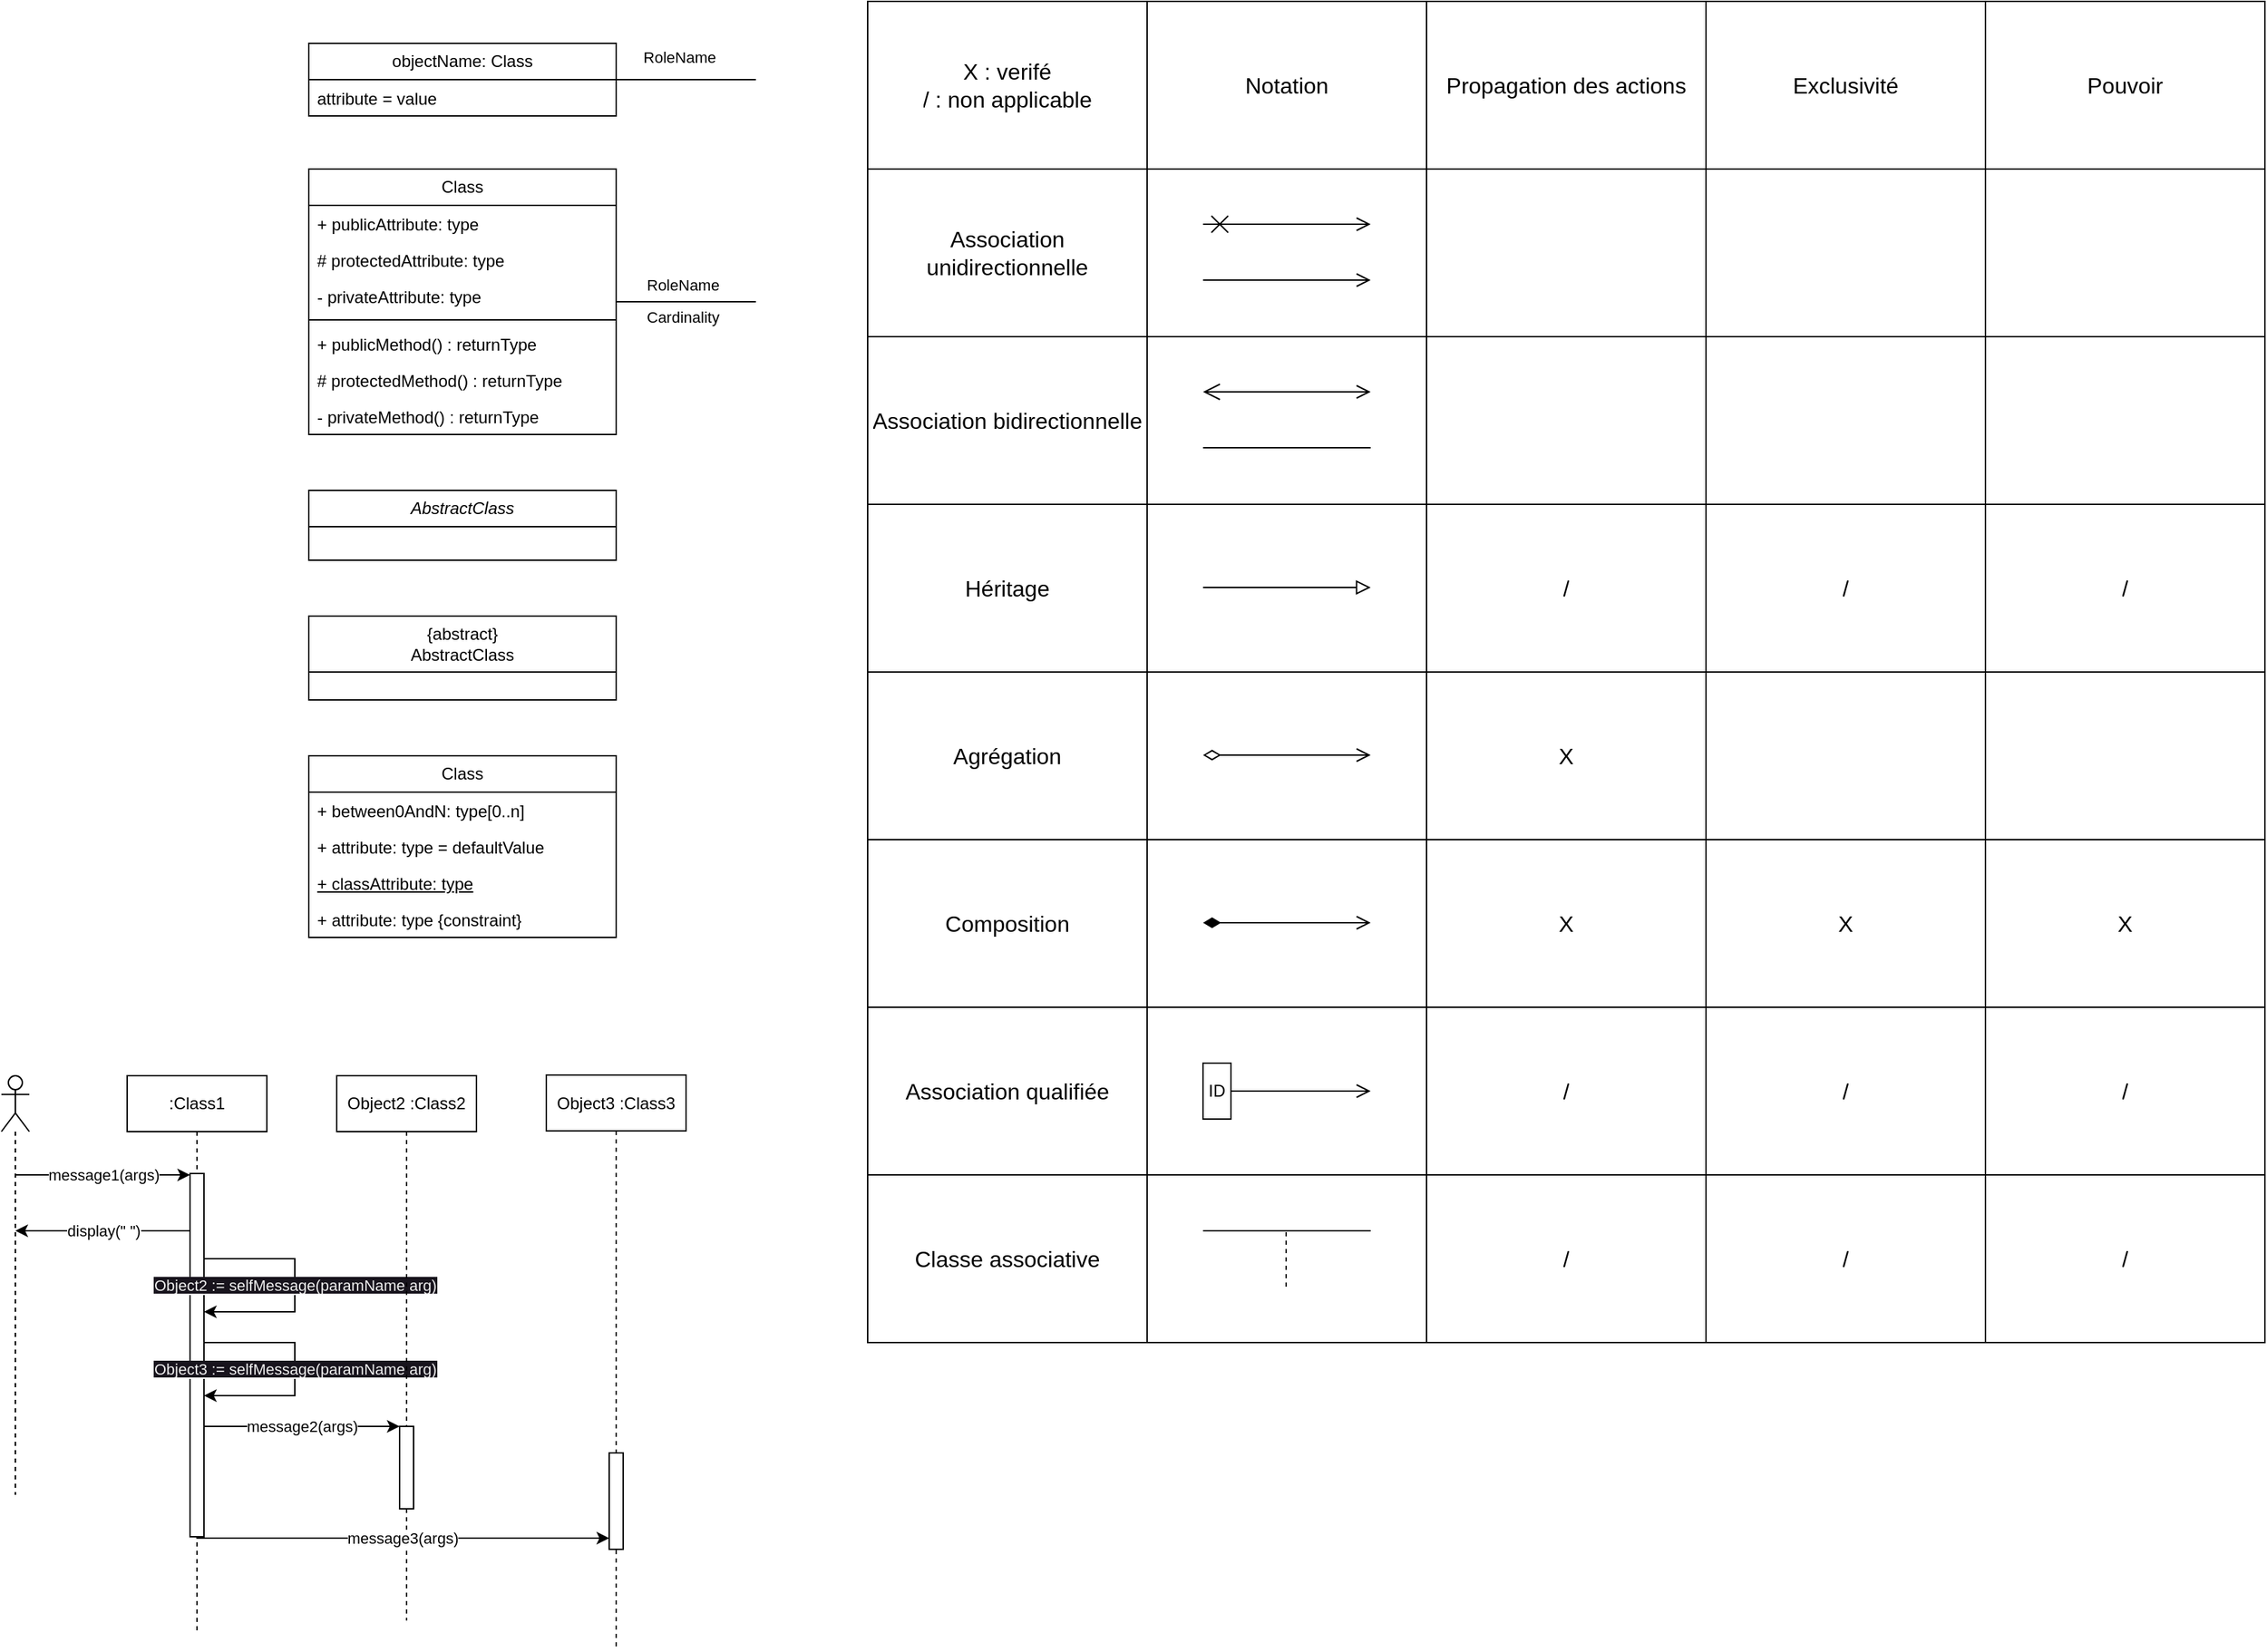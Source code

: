 <mxfile version="24.1.0" type="device">
  <diagram name="Page-1" id="8lOHCOlmDrYfSUapc80z">
    <mxGraphModel dx="1510" dy="400" grid="1" gridSize="10" guides="1" tooltips="1" connect="1" arrows="1" fold="1" page="1" pageScale="1" pageWidth="827" pageHeight="1169" background="none" math="0" shadow="0">
      <root>
        <mxCell id="0" />
        <mxCell id="1" parent="0" />
        <mxCell id="hsy_TQfEbhTopYD5MIXe-1" value="" style="shape=table;startSize=0;container=1;collapsible=0;childLayout=tableLayout;fontSize=16;swimlaneLine=1;fillColor=none;" parent="1" vertex="1">
          <mxGeometry x="480" y="400" width="1000" height="960" as="geometry" />
        </mxCell>
        <mxCell id="g7xZ_arEuvt7kssgpfFj-70" style="shape=tableRow;horizontal=0;startSize=0;swimlaneHead=0;swimlaneBody=0;strokeColor=inherit;top=0;left=0;bottom=0;right=0;collapsible=0;dropTarget=0;fillColor=none;points=[[0,0.5],[1,0.5]];portConstraint=eastwest;fontSize=16;" parent="hsy_TQfEbhTopYD5MIXe-1" vertex="1">
          <mxGeometry width="1000" height="120" as="geometry" />
        </mxCell>
        <mxCell id="g7xZ_arEuvt7kssgpfFj-71" value="X : verifé&lt;div&gt;/ : non applicable&lt;/div&gt;" style="shape=partialRectangle;html=1;whiteSpace=wrap;connectable=0;strokeColor=inherit;overflow=hidden;fillColor=none;top=0;left=0;bottom=0;right=0;pointerEvents=1;fontSize=16;container=1;" parent="g7xZ_arEuvt7kssgpfFj-70" vertex="1">
          <mxGeometry width="200" height="120" as="geometry">
            <mxRectangle width="200" height="120" as="alternateBounds" />
          </mxGeometry>
        </mxCell>
        <mxCell id="g7xZ_arEuvt7kssgpfFj-72" value="Notation" style="shape=partialRectangle;html=1;whiteSpace=wrap;connectable=0;strokeColor=inherit;overflow=hidden;fillColor=none;top=0;left=0;bottom=0;right=0;pointerEvents=1;fontSize=16;container=1;" parent="g7xZ_arEuvt7kssgpfFj-70" vertex="1">
          <mxGeometry x="200" width="200" height="120" as="geometry">
            <mxRectangle width="200" height="120" as="alternateBounds" />
          </mxGeometry>
        </mxCell>
        <mxCell id="g7xZ_arEuvt7kssgpfFj-73" value="Propagation des actions" style="shape=partialRectangle;html=1;whiteSpace=wrap;connectable=0;strokeColor=inherit;overflow=hidden;fillColor=none;top=0;left=0;bottom=0;right=0;pointerEvents=1;fontSize=16;container=1;" parent="g7xZ_arEuvt7kssgpfFj-70" vertex="1">
          <mxGeometry x="400" width="200" height="120" as="geometry">
            <mxRectangle width="200" height="120" as="alternateBounds" />
          </mxGeometry>
        </mxCell>
        <mxCell id="g7xZ_arEuvt7kssgpfFj-74" value="Exclusivité" style="shape=partialRectangle;html=1;whiteSpace=wrap;connectable=0;strokeColor=inherit;overflow=hidden;fillColor=none;top=0;left=0;bottom=0;right=0;pointerEvents=1;fontSize=16;container=1;" parent="g7xZ_arEuvt7kssgpfFj-70" vertex="1">
          <mxGeometry x="600" width="200" height="120" as="geometry">
            <mxRectangle width="200" height="120" as="alternateBounds" />
          </mxGeometry>
        </mxCell>
        <mxCell id="g7xZ_arEuvt7kssgpfFj-75" value="Pouvoir" style="shape=partialRectangle;html=1;whiteSpace=wrap;connectable=0;strokeColor=inherit;overflow=hidden;fillColor=none;top=0;left=0;bottom=0;right=0;pointerEvents=1;fontSize=16;container=1;" parent="g7xZ_arEuvt7kssgpfFj-70" vertex="1">
          <mxGeometry x="800" width="200" height="120" as="geometry">
            <mxRectangle width="200" height="120" as="alternateBounds" />
          </mxGeometry>
        </mxCell>
        <mxCell id="hsy_TQfEbhTopYD5MIXe-2" value="" style="shape=tableRow;horizontal=0;startSize=0;swimlaneHead=0;swimlaneBody=0;strokeColor=inherit;top=0;left=0;bottom=0;right=0;collapsible=0;dropTarget=0;fillColor=none;points=[[0,0.5],[1,0.5]];portConstraint=eastwest;fontSize=16;" parent="hsy_TQfEbhTopYD5MIXe-1" vertex="1">
          <mxGeometry y="120" width="1000" height="120" as="geometry" />
        </mxCell>
        <mxCell id="hsy_TQfEbhTopYD5MIXe-3" value="Association unidirectionnelle" style="shape=partialRectangle;html=1;whiteSpace=wrap;connectable=0;strokeColor=inherit;overflow=hidden;fillColor=none;top=0;left=0;bottom=0;right=0;pointerEvents=1;fontSize=16;container=1;" parent="hsy_TQfEbhTopYD5MIXe-2" vertex="1">
          <mxGeometry width="200" height="120" as="geometry">
            <mxRectangle width="200" height="120" as="alternateBounds" />
          </mxGeometry>
        </mxCell>
        <mxCell id="hsy_TQfEbhTopYD5MIXe-4" value="" style="shape=partialRectangle;html=1;whiteSpace=wrap;connectable=0;strokeColor=inherit;overflow=hidden;fillColor=none;top=0;left=0;bottom=0;right=0;pointerEvents=1;fontSize=16;container=1;" parent="hsy_TQfEbhTopYD5MIXe-2" vertex="1">
          <mxGeometry x="200" width="200" height="120" as="geometry">
            <mxRectangle width="200" height="120" as="alternateBounds" />
          </mxGeometry>
        </mxCell>
        <mxCell id="hsy_TQfEbhTopYD5MIXe-15" value="" style="endArrow=open;startArrow=cross;endFill=0;startFill=0;endSize=8;startSize=10;html=1;rounded=0;" parent="hsy_TQfEbhTopYD5MIXe-4" edge="1">
          <mxGeometry width="160" relative="1" as="geometry">
            <mxPoint x="40" y="39.5" as="sourcePoint" />
            <mxPoint x="160" y="39.5" as="targetPoint" />
          </mxGeometry>
        </mxCell>
        <mxCell id="hsy_TQfEbhTopYD5MIXe-16" value="" style="endArrow=open;startArrow=none;endFill=0;startFill=0;endSize=8;startSize=10;html=1;rounded=0;" parent="hsy_TQfEbhTopYD5MIXe-4" edge="1">
          <mxGeometry width="160" relative="1" as="geometry">
            <mxPoint x="40" y="79.5" as="sourcePoint" />
            <mxPoint x="160" y="79.5" as="targetPoint" />
          </mxGeometry>
        </mxCell>
        <mxCell id="g7xZ_arEuvt7kssgpfFj-52" value="" style="shape=partialRectangle;html=1;whiteSpace=wrap;connectable=0;strokeColor=inherit;overflow=hidden;fillColor=none;top=0;left=0;bottom=0;right=0;pointerEvents=1;fontSize=16;container=1;" parent="hsy_TQfEbhTopYD5MIXe-2" vertex="1">
          <mxGeometry x="400" width="200" height="120" as="geometry">
            <mxRectangle width="200" height="120" as="alternateBounds" />
          </mxGeometry>
        </mxCell>
        <mxCell id="g7xZ_arEuvt7kssgpfFj-45" value="" style="shape=partialRectangle;html=1;whiteSpace=wrap;connectable=0;strokeColor=inherit;overflow=hidden;fillColor=none;top=0;left=0;bottom=0;right=0;pointerEvents=1;fontSize=16;container=1;" parent="hsy_TQfEbhTopYD5MIXe-2" vertex="1">
          <mxGeometry x="600" width="200" height="120" as="geometry">
            <mxRectangle width="200" height="120" as="alternateBounds" />
          </mxGeometry>
        </mxCell>
        <mxCell id="g7xZ_arEuvt7kssgpfFj-76" style="shape=partialRectangle;html=1;whiteSpace=wrap;connectable=0;strokeColor=inherit;overflow=hidden;fillColor=none;top=0;left=0;bottom=0;right=0;pointerEvents=1;fontSize=16;container=1;" parent="hsy_TQfEbhTopYD5MIXe-2" vertex="1">
          <mxGeometry x="800" width="200" height="120" as="geometry">
            <mxRectangle width="200" height="120" as="alternateBounds" />
          </mxGeometry>
        </mxCell>
        <mxCell id="hsy_TQfEbhTopYD5MIXe-6" value="" style="shape=tableRow;horizontal=0;startSize=0;swimlaneHead=0;swimlaneBody=0;strokeColor=inherit;top=0;left=0;bottom=0;right=0;collapsible=0;dropTarget=0;fillColor=none;points=[[0,0.5],[1,0.5]];portConstraint=eastwest;fontSize=16;" parent="hsy_TQfEbhTopYD5MIXe-1" vertex="1">
          <mxGeometry y="240" width="1000" height="120" as="geometry" />
        </mxCell>
        <mxCell id="hsy_TQfEbhTopYD5MIXe-7" value="Association bidirectionnelle" style="shape=partialRectangle;html=1;whiteSpace=wrap;connectable=0;strokeColor=inherit;overflow=hidden;fillColor=none;top=0;left=0;bottom=0;right=0;pointerEvents=1;fontSize=16;container=1;" parent="hsy_TQfEbhTopYD5MIXe-6" vertex="1">
          <mxGeometry width="200" height="120" as="geometry">
            <mxRectangle width="200" height="120" as="alternateBounds" />
          </mxGeometry>
        </mxCell>
        <mxCell id="hsy_TQfEbhTopYD5MIXe-8" value="" style="shape=partialRectangle;html=1;whiteSpace=wrap;connectable=0;strokeColor=inherit;overflow=hidden;fillColor=none;top=0;left=0;bottom=0;right=0;pointerEvents=1;fontSize=16;container=1;" parent="hsy_TQfEbhTopYD5MIXe-6" vertex="1">
          <mxGeometry x="200" width="200" height="120" as="geometry">
            <mxRectangle width="200" height="120" as="alternateBounds" />
          </mxGeometry>
        </mxCell>
        <mxCell id="hsy_TQfEbhTopYD5MIXe-17" value="" style="endArrow=open;startArrow=open;endFill=0;startFill=0;endSize=8;startSize=10;html=1;rounded=0;" parent="hsy_TQfEbhTopYD5MIXe-8" edge="1">
          <mxGeometry width="160" relative="1" as="geometry">
            <mxPoint x="40" y="39.5" as="sourcePoint" />
            <mxPoint x="160" y="39.5" as="targetPoint" />
          </mxGeometry>
        </mxCell>
        <mxCell id="hsy_TQfEbhTopYD5MIXe-18" value="" style="endArrow=none;startArrow=none;endFill=0;startFill=0;endSize=8;startSize=10;html=1;rounded=0;" parent="hsy_TQfEbhTopYD5MIXe-8" edge="1">
          <mxGeometry width="160" relative="1" as="geometry">
            <mxPoint x="40" y="79.5" as="sourcePoint" />
            <mxPoint x="160" y="79.5" as="targetPoint" />
          </mxGeometry>
        </mxCell>
        <mxCell id="g7xZ_arEuvt7kssgpfFj-53" value="" style="shape=partialRectangle;html=1;whiteSpace=wrap;connectable=0;strokeColor=inherit;overflow=hidden;fillColor=none;top=0;left=0;bottom=0;right=0;pointerEvents=1;fontSize=16;container=1;" parent="hsy_TQfEbhTopYD5MIXe-6" vertex="1">
          <mxGeometry x="400" width="200" height="120" as="geometry">
            <mxRectangle width="200" height="120" as="alternateBounds" />
          </mxGeometry>
        </mxCell>
        <mxCell id="g7xZ_arEuvt7kssgpfFj-46" value="" style="shape=partialRectangle;html=1;whiteSpace=wrap;connectable=0;strokeColor=inherit;overflow=hidden;fillColor=none;top=0;left=0;bottom=0;right=0;pointerEvents=1;fontSize=16;container=1;" parent="hsy_TQfEbhTopYD5MIXe-6" vertex="1">
          <mxGeometry x="600" width="200" height="120" as="geometry">
            <mxRectangle width="200" height="120" as="alternateBounds" />
          </mxGeometry>
        </mxCell>
        <mxCell id="g7xZ_arEuvt7kssgpfFj-77" style="shape=partialRectangle;html=1;whiteSpace=wrap;connectable=0;strokeColor=inherit;overflow=hidden;fillColor=none;top=0;left=0;bottom=0;right=0;pointerEvents=1;fontSize=16;container=1;" parent="hsy_TQfEbhTopYD5MIXe-6" vertex="1">
          <mxGeometry x="800" width="200" height="120" as="geometry">
            <mxRectangle width="200" height="120" as="alternateBounds" />
          </mxGeometry>
        </mxCell>
        <mxCell id="g7xZ_arEuvt7kssgpfFj-1" style="shape=tableRow;horizontal=0;startSize=0;swimlaneHead=0;swimlaneBody=0;strokeColor=inherit;top=0;left=0;bottom=0;right=0;collapsible=0;dropTarget=0;fillColor=none;points=[[0,0.5],[1,0.5]];portConstraint=eastwest;fontSize=16;" parent="hsy_TQfEbhTopYD5MIXe-1" vertex="1">
          <mxGeometry y="360" width="1000" height="120" as="geometry" />
        </mxCell>
        <mxCell id="g7xZ_arEuvt7kssgpfFj-2" value="Héritage" style="shape=partialRectangle;html=1;whiteSpace=wrap;connectable=0;strokeColor=inherit;overflow=hidden;fillColor=none;top=0;left=0;bottom=0;right=0;pointerEvents=1;fontSize=16;container=1;" parent="g7xZ_arEuvt7kssgpfFj-1" vertex="1">
          <mxGeometry width="200" height="120" as="geometry">
            <mxRectangle width="200" height="120" as="alternateBounds" />
          </mxGeometry>
        </mxCell>
        <mxCell id="g7xZ_arEuvt7kssgpfFj-3" style="shape=partialRectangle;html=1;whiteSpace=wrap;connectable=0;strokeColor=inherit;overflow=hidden;fillColor=none;top=0;left=0;bottom=0;right=0;pointerEvents=1;fontSize=16;container=1;" parent="g7xZ_arEuvt7kssgpfFj-1" vertex="1">
          <mxGeometry x="200" width="200" height="120" as="geometry">
            <mxRectangle width="200" height="120" as="alternateBounds" />
          </mxGeometry>
        </mxCell>
        <mxCell id="g7xZ_arEuvt7kssgpfFj-4" value="" style="endArrow=block;startArrow=none;endFill=0;startFill=0;endSize=8;startSize=10;html=1;rounded=0;" parent="g7xZ_arEuvt7kssgpfFj-3" edge="1">
          <mxGeometry width="160" relative="1" as="geometry">
            <mxPoint x="40" y="59.5" as="sourcePoint" />
            <mxPoint x="160" y="59.5" as="targetPoint" />
          </mxGeometry>
        </mxCell>
        <mxCell id="g7xZ_arEuvt7kssgpfFj-54" value="/" style="shape=partialRectangle;html=1;whiteSpace=wrap;connectable=0;strokeColor=inherit;overflow=hidden;fillColor=none;top=0;left=0;bottom=0;right=0;pointerEvents=1;fontSize=16;container=1;" parent="g7xZ_arEuvt7kssgpfFj-1" vertex="1">
          <mxGeometry x="400" width="200" height="120" as="geometry">
            <mxRectangle width="200" height="120" as="alternateBounds" />
          </mxGeometry>
        </mxCell>
        <mxCell id="g7xZ_arEuvt7kssgpfFj-47" value="/" style="shape=partialRectangle;html=1;whiteSpace=wrap;connectable=0;strokeColor=inherit;overflow=hidden;fillColor=none;top=0;left=0;bottom=0;right=0;pointerEvents=1;fontSize=16;container=1;" parent="g7xZ_arEuvt7kssgpfFj-1" vertex="1">
          <mxGeometry x="600" width="200" height="120" as="geometry">
            <mxRectangle width="200" height="120" as="alternateBounds" />
          </mxGeometry>
        </mxCell>
        <mxCell id="g7xZ_arEuvt7kssgpfFj-78" value="/" style="shape=partialRectangle;html=1;whiteSpace=wrap;connectable=0;strokeColor=inherit;overflow=hidden;fillColor=none;top=0;left=0;bottom=0;right=0;pointerEvents=1;fontSize=16;container=1;" parent="g7xZ_arEuvt7kssgpfFj-1" vertex="1">
          <mxGeometry x="800" width="200" height="120" as="geometry">
            <mxRectangle width="200" height="120" as="alternateBounds" />
          </mxGeometry>
        </mxCell>
        <mxCell id="g7xZ_arEuvt7kssgpfFj-33" style="shape=tableRow;horizontal=0;startSize=0;swimlaneHead=0;swimlaneBody=0;strokeColor=inherit;top=0;left=0;bottom=0;right=0;collapsible=0;dropTarget=0;fillColor=none;points=[[0,0.5],[1,0.5]];portConstraint=eastwest;fontSize=16;" parent="hsy_TQfEbhTopYD5MIXe-1" vertex="1">
          <mxGeometry y="480" width="1000" height="120" as="geometry" />
        </mxCell>
        <mxCell id="g7xZ_arEuvt7kssgpfFj-34" value="Agrégation" style="shape=partialRectangle;html=1;whiteSpace=wrap;connectable=0;strokeColor=inherit;overflow=hidden;fillColor=none;top=0;left=0;bottom=0;right=0;pointerEvents=1;fontSize=16;container=1;" parent="g7xZ_arEuvt7kssgpfFj-33" vertex="1">
          <mxGeometry width="200" height="120" as="geometry">
            <mxRectangle width="200" height="120" as="alternateBounds" />
          </mxGeometry>
        </mxCell>
        <mxCell id="g7xZ_arEuvt7kssgpfFj-35" style="shape=partialRectangle;html=1;whiteSpace=wrap;connectable=0;strokeColor=inherit;overflow=hidden;fillColor=none;top=0;left=0;bottom=0;right=0;pointerEvents=1;fontSize=16;container=1;" parent="g7xZ_arEuvt7kssgpfFj-33" vertex="1">
          <mxGeometry x="200" width="200" height="120" as="geometry">
            <mxRectangle width="200" height="120" as="alternateBounds" />
          </mxGeometry>
        </mxCell>
        <mxCell id="g7xZ_arEuvt7kssgpfFj-41" value="" style="endArrow=open;startArrow=diamondThin;endFill=0;startFill=0;endSize=8;startSize=10;html=1;rounded=0;" parent="g7xZ_arEuvt7kssgpfFj-35" edge="1">
          <mxGeometry width="160" relative="1" as="geometry">
            <mxPoint x="40" y="59.5" as="sourcePoint" />
            <mxPoint x="160" y="59.5" as="targetPoint" />
          </mxGeometry>
        </mxCell>
        <mxCell id="g7xZ_arEuvt7kssgpfFj-55" value="X" style="shape=partialRectangle;html=1;whiteSpace=wrap;connectable=0;strokeColor=inherit;overflow=hidden;fillColor=none;top=0;left=0;bottom=0;right=0;pointerEvents=1;fontSize=16;container=1;" parent="g7xZ_arEuvt7kssgpfFj-33" vertex="1">
          <mxGeometry x="400" width="200" height="120" as="geometry">
            <mxRectangle width="200" height="120" as="alternateBounds" />
          </mxGeometry>
        </mxCell>
        <mxCell id="g7xZ_arEuvt7kssgpfFj-48" value="" style="shape=partialRectangle;html=1;whiteSpace=wrap;connectable=0;strokeColor=inherit;overflow=hidden;fillColor=none;top=0;left=0;bottom=0;right=0;pointerEvents=1;fontSize=16;container=1;" parent="g7xZ_arEuvt7kssgpfFj-33" vertex="1">
          <mxGeometry x="600" width="200" height="120" as="geometry">
            <mxRectangle width="200" height="120" as="alternateBounds" />
          </mxGeometry>
        </mxCell>
        <mxCell id="g7xZ_arEuvt7kssgpfFj-79" style="shape=partialRectangle;html=1;whiteSpace=wrap;connectable=0;strokeColor=inherit;overflow=hidden;fillColor=none;top=0;left=0;bottom=0;right=0;pointerEvents=1;fontSize=16;container=1;" parent="g7xZ_arEuvt7kssgpfFj-33" vertex="1">
          <mxGeometry x="800" width="200" height="120" as="geometry">
            <mxRectangle width="200" height="120" as="alternateBounds" />
          </mxGeometry>
        </mxCell>
        <mxCell id="g7xZ_arEuvt7kssgpfFj-18" style="shape=tableRow;horizontal=0;startSize=0;swimlaneHead=0;swimlaneBody=0;strokeColor=inherit;top=0;left=0;bottom=0;right=0;collapsible=0;dropTarget=0;fillColor=none;points=[[0,0.5],[1,0.5]];portConstraint=eastwest;fontSize=16;" parent="hsy_TQfEbhTopYD5MIXe-1" vertex="1">
          <mxGeometry y="600" width="1000" height="120" as="geometry" />
        </mxCell>
        <mxCell id="g7xZ_arEuvt7kssgpfFj-19" value="Composition" style="shape=partialRectangle;html=1;whiteSpace=wrap;connectable=0;strokeColor=inherit;overflow=hidden;fillColor=none;top=0;left=0;bottom=0;right=0;pointerEvents=1;fontSize=16;container=1;" parent="g7xZ_arEuvt7kssgpfFj-18" vertex="1">
          <mxGeometry width="200" height="120" as="geometry">
            <mxRectangle width="200" height="120" as="alternateBounds" />
          </mxGeometry>
        </mxCell>
        <mxCell id="g7xZ_arEuvt7kssgpfFj-20" style="shape=partialRectangle;html=1;whiteSpace=wrap;connectable=0;strokeColor=inherit;overflow=hidden;fillColor=none;top=0;left=0;bottom=0;right=0;pointerEvents=1;fontSize=16;container=1;" parent="g7xZ_arEuvt7kssgpfFj-18" vertex="1">
          <mxGeometry x="200" width="200" height="120" as="geometry">
            <mxRectangle width="200" height="120" as="alternateBounds" />
          </mxGeometry>
        </mxCell>
        <mxCell id="g7xZ_arEuvt7kssgpfFj-21" value="" style="endArrow=open;startArrow=diamondThin;endFill=0;startFill=1;endSize=8;startSize=10;html=1;rounded=0;" parent="g7xZ_arEuvt7kssgpfFj-20" edge="1">
          <mxGeometry width="160" relative="1" as="geometry">
            <mxPoint x="40" y="59.5" as="sourcePoint" />
            <mxPoint x="160" y="59.5" as="targetPoint" />
          </mxGeometry>
        </mxCell>
        <mxCell id="g7xZ_arEuvt7kssgpfFj-56" value="X" style="shape=partialRectangle;html=1;whiteSpace=wrap;connectable=0;strokeColor=inherit;overflow=hidden;fillColor=none;top=0;left=0;bottom=0;right=0;pointerEvents=1;fontSize=16;container=1;" parent="g7xZ_arEuvt7kssgpfFj-18" vertex="1">
          <mxGeometry x="400" width="200" height="120" as="geometry">
            <mxRectangle width="200" height="120" as="alternateBounds" />
          </mxGeometry>
        </mxCell>
        <mxCell id="g7xZ_arEuvt7kssgpfFj-49" value="X" style="shape=partialRectangle;html=1;whiteSpace=wrap;connectable=0;strokeColor=inherit;overflow=hidden;fillColor=none;top=0;left=0;bottom=0;right=0;pointerEvents=1;fontSize=16;container=1;" parent="g7xZ_arEuvt7kssgpfFj-18" vertex="1">
          <mxGeometry x="600" width="200" height="120" as="geometry">
            <mxRectangle width="200" height="120" as="alternateBounds" />
          </mxGeometry>
        </mxCell>
        <mxCell id="g7xZ_arEuvt7kssgpfFj-80" value="X" style="shape=partialRectangle;html=1;whiteSpace=wrap;connectable=0;strokeColor=inherit;overflow=hidden;fillColor=none;top=0;left=0;bottom=0;right=0;pointerEvents=1;fontSize=16;container=1;" parent="g7xZ_arEuvt7kssgpfFj-18" vertex="1">
          <mxGeometry x="800" width="200" height="120" as="geometry">
            <mxRectangle width="200" height="120" as="alternateBounds" />
          </mxGeometry>
        </mxCell>
        <mxCell id="1vd5_LuL-nNO_F7_YDlB-3" style="shape=tableRow;horizontal=0;startSize=0;swimlaneHead=0;swimlaneBody=0;strokeColor=inherit;top=0;left=0;bottom=0;right=0;collapsible=0;dropTarget=0;fillColor=none;points=[[0,0.5],[1,0.5]];portConstraint=eastwest;fontSize=16;" parent="hsy_TQfEbhTopYD5MIXe-1" vertex="1">
          <mxGeometry y="720" width="1000" height="120" as="geometry" />
        </mxCell>
        <mxCell id="1vd5_LuL-nNO_F7_YDlB-4" value="Association qualifiée" style="shape=partialRectangle;html=1;whiteSpace=wrap;connectable=0;strokeColor=inherit;overflow=hidden;fillColor=none;top=0;left=0;bottom=0;right=0;pointerEvents=1;fontSize=16;container=1;" parent="1vd5_LuL-nNO_F7_YDlB-3" vertex="1">
          <mxGeometry width="200" height="120" as="geometry">
            <mxRectangle width="200" height="120" as="alternateBounds" />
          </mxGeometry>
        </mxCell>
        <mxCell id="1vd5_LuL-nNO_F7_YDlB-5" style="shape=partialRectangle;html=1;whiteSpace=wrap;connectable=0;strokeColor=inherit;overflow=hidden;fillColor=none;top=0;left=0;bottom=0;right=0;pointerEvents=1;fontSize=16;container=1;" parent="1vd5_LuL-nNO_F7_YDlB-3" vertex="1">
          <mxGeometry x="200" width="200" height="120" as="geometry">
            <mxRectangle width="200" height="120" as="alternateBounds" />
          </mxGeometry>
        </mxCell>
        <mxCell id="1vd5_LuL-nNO_F7_YDlB-10" value="ID" style="rounded=0;whiteSpace=wrap;html=1;fillColor=none;" parent="1vd5_LuL-nNO_F7_YDlB-5" vertex="1">
          <mxGeometry x="40" y="40" width="20" height="40" as="geometry" />
        </mxCell>
        <mxCell id="1vd5_LuL-nNO_F7_YDlB-9" value="" style="endArrow=open;startArrow=none;endFill=0;startFill=0;endSize=8;startSize=10;html=1;rounded=0;exitX=1;exitY=0.5;exitDx=0;exitDy=0;" parent="1vd5_LuL-nNO_F7_YDlB-5" source="1vd5_LuL-nNO_F7_YDlB-10" edge="1">
          <mxGeometry width="160" relative="1" as="geometry">
            <mxPoint x="70" y="70" as="sourcePoint" />
            <mxPoint x="160" y="60" as="targetPoint" />
          </mxGeometry>
        </mxCell>
        <mxCell id="1vd5_LuL-nNO_F7_YDlB-6" value="/" style="shape=partialRectangle;html=1;whiteSpace=wrap;connectable=0;strokeColor=inherit;overflow=hidden;fillColor=none;top=0;left=0;bottom=0;right=0;pointerEvents=1;fontSize=16;container=1;" parent="1vd5_LuL-nNO_F7_YDlB-3" vertex="1">
          <mxGeometry x="400" width="200" height="120" as="geometry">
            <mxRectangle width="200" height="120" as="alternateBounds" />
          </mxGeometry>
        </mxCell>
        <mxCell id="1vd5_LuL-nNO_F7_YDlB-7" value="/" style="shape=partialRectangle;html=1;whiteSpace=wrap;connectable=0;strokeColor=inherit;overflow=hidden;fillColor=none;top=0;left=0;bottom=0;right=0;pointerEvents=1;fontSize=16;container=1;" parent="1vd5_LuL-nNO_F7_YDlB-3" vertex="1">
          <mxGeometry x="600" width="200" height="120" as="geometry">
            <mxRectangle width="200" height="120" as="alternateBounds" />
          </mxGeometry>
        </mxCell>
        <mxCell id="1vd5_LuL-nNO_F7_YDlB-8" value="/" style="shape=partialRectangle;html=1;whiteSpace=wrap;connectable=0;strokeColor=inherit;overflow=hidden;fillColor=none;top=0;left=0;bottom=0;right=0;pointerEvents=1;fontSize=16;container=1;" parent="1vd5_LuL-nNO_F7_YDlB-3" vertex="1">
          <mxGeometry x="800" width="200" height="120" as="geometry">
            <mxRectangle width="200" height="120" as="alternateBounds" />
          </mxGeometry>
        </mxCell>
        <mxCell id="1vd5_LuL-nNO_F7_YDlB-11" style="shape=tableRow;horizontal=0;startSize=0;swimlaneHead=0;swimlaneBody=0;strokeColor=inherit;top=0;left=0;bottom=0;right=0;collapsible=0;dropTarget=0;fillColor=none;points=[[0,0.5],[1,0.5]];portConstraint=eastwest;fontSize=16;" parent="hsy_TQfEbhTopYD5MIXe-1" vertex="1">
          <mxGeometry y="840" width="1000" height="120" as="geometry" />
        </mxCell>
        <mxCell id="1vd5_LuL-nNO_F7_YDlB-12" value="Classe associative" style="shape=partialRectangle;html=1;whiteSpace=wrap;connectable=0;strokeColor=inherit;overflow=hidden;fillColor=none;top=0;left=0;bottom=0;right=0;pointerEvents=1;fontSize=16;container=1;" parent="1vd5_LuL-nNO_F7_YDlB-11" vertex="1">
          <mxGeometry width="200" height="120" as="geometry">
            <mxRectangle width="200" height="120" as="alternateBounds" />
          </mxGeometry>
        </mxCell>
        <mxCell id="1vd5_LuL-nNO_F7_YDlB-13" style="shape=partialRectangle;html=1;whiteSpace=wrap;connectable=0;strokeColor=inherit;overflow=hidden;fillColor=none;top=0;left=0;bottom=0;right=0;pointerEvents=1;fontSize=16;container=1;" parent="1vd5_LuL-nNO_F7_YDlB-11" vertex="1">
          <mxGeometry x="200" width="200" height="120" as="geometry">
            <mxRectangle width="200" height="120" as="alternateBounds" />
          </mxGeometry>
        </mxCell>
        <mxCell id="1vd5_LuL-nNO_F7_YDlB-18" value="" style="endArrow=none;startArrow=none;endFill=0;startFill=0;endSize=8;startSize=10;html=1;rounded=0;" parent="1vd5_LuL-nNO_F7_YDlB-13" edge="1">
          <mxGeometry width="160" relative="1" as="geometry">
            <mxPoint x="40" y="40" as="sourcePoint" />
            <mxPoint x="160" y="40" as="targetPoint" />
          </mxGeometry>
        </mxCell>
        <mxCell id="1vd5_LuL-nNO_F7_YDlB-19" value="" style="endArrow=none;startArrow=none;endFill=0;startFill=0;endSize=8;startSize=10;html=1;rounded=0;dashed=1;" parent="1vd5_LuL-nNO_F7_YDlB-13" edge="1">
          <mxGeometry width="160" relative="1" as="geometry">
            <mxPoint x="99.5" y="80" as="sourcePoint" />
            <mxPoint x="99.5" y="40" as="targetPoint" />
          </mxGeometry>
        </mxCell>
        <mxCell id="1vd5_LuL-nNO_F7_YDlB-14" value="/" style="shape=partialRectangle;html=1;whiteSpace=wrap;connectable=0;strokeColor=inherit;overflow=hidden;fillColor=none;top=0;left=0;bottom=0;right=0;pointerEvents=1;fontSize=16;container=1;" parent="1vd5_LuL-nNO_F7_YDlB-11" vertex="1">
          <mxGeometry x="400" width="200" height="120" as="geometry">
            <mxRectangle width="200" height="120" as="alternateBounds" />
          </mxGeometry>
        </mxCell>
        <mxCell id="1vd5_LuL-nNO_F7_YDlB-15" value="/" style="shape=partialRectangle;html=1;whiteSpace=wrap;connectable=0;strokeColor=inherit;overflow=hidden;fillColor=none;top=0;left=0;bottom=0;right=0;pointerEvents=1;fontSize=16;container=1;" parent="1vd5_LuL-nNO_F7_YDlB-11" vertex="1">
          <mxGeometry x="600" width="200" height="120" as="geometry">
            <mxRectangle width="200" height="120" as="alternateBounds" />
          </mxGeometry>
        </mxCell>
        <mxCell id="1vd5_LuL-nNO_F7_YDlB-16" value="/" style="shape=partialRectangle;html=1;whiteSpace=wrap;connectable=0;strokeColor=inherit;overflow=hidden;fillColor=none;top=0;left=0;bottom=0;right=0;pointerEvents=1;fontSize=16;container=1;" parent="1vd5_LuL-nNO_F7_YDlB-11" vertex="1">
          <mxGeometry x="800" width="200" height="120" as="geometry">
            <mxRectangle width="200" height="120" as="alternateBounds" />
          </mxGeometry>
        </mxCell>
        <mxCell id="Pb2arIrTU9XFgY2DHt_e-15" style="rounded=0;orthogonalLoop=1;jettySize=auto;html=1;endArrow=none;endFill=0;" parent="1" source="Pb2arIrTU9XFgY2DHt_e-1" edge="1">
          <mxGeometry relative="1" as="geometry">
            <mxPoint x="400" y="615" as="targetPoint" />
          </mxGeometry>
        </mxCell>
        <mxCell id="Pb2arIrTU9XFgY2DHt_e-16" value="RoleName" style="edgeLabel;html=1;align=left;verticalAlign=middle;resizable=0;points=[];" parent="Pb2arIrTU9XFgY2DHt_e-15" vertex="1" connectable="0">
          <mxGeometry x="-0.71" y="-1" relative="1" as="geometry">
            <mxPoint x="5" y="-13" as="offset" />
          </mxGeometry>
        </mxCell>
        <mxCell id="Pb2arIrTU9XFgY2DHt_e-17" value="Cardinality" style="edgeLabel;html=1;align=left;verticalAlign=middle;resizable=0;points=[];" parent="Pb2arIrTU9XFgY2DHt_e-15" vertex="1" connectable="0">
          <mxGeometry x="-0.465" relative="1" as="geometry">
            <mxPoint x="-7" y="11" as="offset" />
          </mxGeometry>
        </mxCell>
        <mxCell id="Pb2arIrTU9XFgY2DHt_e-1" value="Class" style="swimlane;fontStyle=0;childLayout=stackLayout;horizontal=1;startSize=26;fillColor=none;horizontalStack=0;resizeParent=1;resizeParentMax=0;resizeLast=0;collapsible=1;marginBottom=0;whiteSpace=wrap;html=1;" parent="1" vertex="1">
          <mxGeometry x="80" y="520" width="220" height="190" as="geometry" />
        </mxCell>
        <mxCell id="Pb2arIrTU9XFgY2DHt_e-2" value="+ publicAttribute: type" style="text;strokeColor=none;fillColor=none;align=left;verticalAlign=top;spacingLeft=4;spacingRight=4;overflow=hidden;rotatable=0;points=[[0,0.5],[1,0.5]];portConstraint=eastwest;whiteSpace=wrap;html=1;" parent="Pb2arIrTU9XFgY2DHt_e-1" vertex="1">
          <mxGeometry y="26" width="220" height="26" as="geometry" />
        </mxCell>
        <mxCell id="Pb2arIrTU9XFgY2DHt_e-3" value="# protectedAttribute: type" style="text;strokeColor=none;fillColor=none;align=left;verticalAlign=top;spacingLeft=4;spacingRight=4;overflow=hidden;rotatable=0;points=[[0,0.5],[1,0.5]];portConstraint=eastwest;whiteSpace=wrap;html=1;" parent="Pb2arIrTU9XFgY2DHt_e-1" vertex="1">
          <mxGeometry y="52" width="220" height="26" as="geometry" />
        </mxCell>
        <mxCell id="Pb2arIrTU9XFgY2DHt_e-13" value="- privateAttribute: type" style="text;strokeColor=none;fillColor=none;align=left;verticalAlign=top;spacingLeft=4;spacingRight=4;overflow=hidden;rotatable=0;points=[[0,0.5],[1,0.5]];portConstraint=eastwest;whiteSpace=wrap;html=1;" parent="Pb2arIrTU9XFgY2DHt_e-1" vertex="1">
          <mxGeometry y="78" width="220" height="26" as="geometry" />
        </mxCell>
        <mxCell id="Pb2arIrTU9XFgY2DHt_e-14" value="" style="line;strokeWidth=1;fillColor=none;align=left;verticalAlign=middle;spacingTop=-1;spacingLeft=3;spacingRight=3;rotatable=0;labelPosition=right;points=[];portConstraint=eastwest;strokeColor=inherit;" parent="Pb2arIrTU9XFgY2DHt_e-1" vertex="1">
          <mxGeometry y="104" width="220" height="8" as="geometry" />
        </mxCell>
        <mxCell id="Pb2arIrTU9XFgY2DHt_e-4" value="+ publicMethod() : returnType" style="text;strokeColor=none;fillColor=none;align=left;verticalAlign=top;spacingLeft=4;spacingRight=4;overflow=hidden;rotatable=0;points=[[0,0.5],[1,0.5]];portConstraint=eastwest;whiteSpace=wrap;html=1;" parent="Pb2arIrTU9XFgY2DHt_e-1" vertex="1">
          <mxGeometry y="112" width="220" height="26" as="geometry" />
        </mxCell>
        <mxCell id="Pb2arIrTU9XFgY2DHt_e-19" value="# protectedMethod() : returnType" style="text;strokeColor=none;fillColor=none;align=left;verticalAlign=top;spacingLeft=4;spacingRight=4;overflow=hidden;rotatable=0;points=[[0,0.5],[1,0.5]];portConstraint=eastwest;whiteSpace=wrap;html=1;" parent="Pb2arIrTU9XFgY2DHt_e-1" vertex="1">
          <mxGeometry y="138" width="220" height="26" as="geometry" />
        </mxCell>
        <mxCell id="Pb2arIrTU9XFgY2DHt_e-31" value="- privateMethod() : returnType" style="text;strokeColor=none;fillColor=none;align=left;verticalAlign=top;spacingLeft=4;spacingRight=4;overflow=hidden;rotatable=0;points=[[0,0.5],[1,0.5]];portConstraint=eastwest;whiteSpace=wrap;html=1;" parent="Pb2arIrTU9XFgY2DHt_e-1" vertex="1">
          <mxGeometry y="164" width="220" height="26" as="geometry" />
        </mxCell>
        <mxCell id="Pb2arIrTU9XFgY2DHt_e-35" style="edgeStyle=orthogonalEdgeStyle;rounded=0;orthogonalLoop=1;jettySize=auto;html=1;endArrow=none;endFill=0;" parent="1" source="Pb2arIrTU9XFgY2DHt_e-21" edge="1">
          <mxGeometry relative="1" as="geometry">
            <mxPoint x="400" y="456" as="targetPoint" />
          </mxGeometry>
        </mxCell>
        <mxCell id="Pb2arIrTU9XFgY2DHt_e-37" value="RoleName" style="edgeLabel;html=1;align=center;verticalAlign=middle;resizable=0;points=[];" parent="Pb2arIrTU9XFgY2DHt_e-35" vertex="1" connectable="0">
          <mxGeometry x="-0.244" y="3" relative="1" as="geometry">
            <mxPoint x="7" y="-13" as="offset" />
          </mxGeometry>
        </mxCell>
        <mxCell id="Pb2arIrTU9XFgY2DHt_e-21" value="objectName: Class" style="swimlane;fontStyle=0;childLayout=stackLayout;horizontal=1;startSize=26;fillColor=none;horizontalStack=0;resizeParent=1;resizeParentMax=0;resizeLast=0;collapsible=1;marginBottom=0;whiteSpace=wrap;html=1;" parent="1" vertex="1">
          <mxGeometry x="80" y="430" width="220" height="52" as="geometry" />
        </mxCell>
        <mxCell id="Pb2arIrTU9XFgY2DHt_e-29" value="attribute = value" style="text;strokeColor=none;fillColor=none;align=left;verticalAlign=top;spacingLeft=4;spacingRight=4;overflow=hidden;rotatable=0;points=[[0,0.5],[1,0.5]];portConstraint=eastwest;whiteSpace=wrap;html=1;" parent="Pb2arIrTU9XFgY2DHt_e-21" vertex="1">
          <mxGeometry y="26" width="220" height="26" as="geometry" />
        </mxCell>
        <mxCell id="g7xZ_arEuvt7kssgpfFj-5" value="&lt;i&gt;AbstractClass&lt;/i&gt;" style="swimlane;fontStyle=0;childLayout=stackLayout;horizontal=1;startSize=26;fillColor=none;horizontalStack=0;resizeParent=1;resizeParentMax=0;resizeLast=0;collapsible=1;marginBottom=0;whiteSpace=wrap;html=1;" parent="1" vertex="1">
          <mxGeometry x="80" y="750" width="220" height="50" as="geometry" />
        </mxCell>
        <mxCell id="g7xZ_arEuvt7kssgpfFj-13" value="{abstract}&lt;div&gt;AbstractClass&lt;/div&gt;" style="swimlane;fontStyle=0;childLayout=stackLayout;horizontal=1;startSize=40;fillColor=none;horizontalStack=0;resizeParent=1;resizeParentMax=0;resizeLast=0;collapsible=1;marginBottom=0;whiteSpace=wrap;html=1;" parent="1" vertex="1">
          <mxGeometry x="80" y="840" width="220" height="60" as="geometry" />
        </mxCell>
        <mxCell id="g7xZ_arEuvt7kssgpfFj-15" value="Class" style="swimlane;fontStyle=0;childLayout=stackLayout;horizontal=1;startSize=26;fillColor=none;horizontalStack=0;resizeParent=1;resizeParentMax=0;resizeLast=0;collapsible=1;marginBottom=0;whiteSpace=wrap;html=1;" parent="1" vertex="1">
          <mxGeometry x="80" y="940" width="220" height="130" as="geometry" />
        </mxCell>
        <mxCell id="g7xZ_arEuvt7kssgpfFj-17" value="+ between0AndN: type[0..n]" style="text;strokeColor=none;fillColor=none;align=left;verticalAlign=top;spacingLeft=4;spacingRight=4;overflow=hidden;rotatable=0;points=[[0,0.5],[1,0.5]];portConstraint=eastwest;whiteSpace=wrap;html=1;" parent="g7xZ_arEuvt7kssgpfFj-15" vertex="1">
          <mxGeometry y="26" width="220" height="26" as="geometry" />
        </mxCell>
        <mxCell id="g7xZ_arEuvt7kssgpfFj-145" value="+ attribute: type = defaultValue" style="text;strokeColor=none;fillColor=none;align=left;verticalAlign=top;spacingLeft=4;spacingRight=4;overflow=hidden;rotatable=0;points=[[0,0.5],[1,0.5]];portConstraint=eastwest;whiteSpace=wrap;html=1;" parent="g7xZ_arEuvt7kssgpfFj-15" vertex="1">
          <mxGeometry y="52" width="220" height="26" as="geometry" />
        </mxCell>
        <mxCell id="g7xZ_arEuvt7kssgpfFj-146" value="&lt;u&gt;+ classAttribute: type&lt;/u&gt;" style="text;strokeColor=none;fillColor=none;align=left;verticalAlign=top;spacingLeft=4;spacingRight=4;overflow=hidden;rotatable=0;points=[[0,0.5],[1,0.5]];portConstraint=eastwest;whiteSpace=wrap;html=1;" parent="g7xZ_arEuvt7kssgpfFj-15" vertex="1">
          <mxGeometry y="78" width="220" height="26" as="geometry" />
        </mxCell>
        <mxCell id="1vd5_LuL-nNO_F7_YDlB-2" value="+ attribute: type {constraint}" style="text;strokeColor=none;fillColor=none;align=left;verticalAlign=top;spacingLeft=4;spacingRight=4;overflow=hidden;rotatable=0;points=[[0,0.5],[1,0.5]];portConstraint=eastwest;whiteSpace=wrap;html=1;" parent="g7xZ_arEuvt7kssgpfFj-15" vertex="1">
          <mxGeometry y="104" width="220" height="26" as="geometry" />
        </mxCell>
        <mxCell id="ydjslpYfm3ECRCaYf77W-10" style="edgeStyle=orthogonalEdgeStyle;rounded=0;orthogonalLoop=1;jettySize=auto;html=1;curved=0;" edge="1" parent="1" source="ydjslpYfm3ECRCaYf77W-25" target="ydjslpYfm3ECRCaYf77W-7">
          <mxGeometry relative="1" as="geometry">
            <Array as="points">
              <mxPoint x="-70" y="1280" />
              <mxPoint x="-70" y="1280" />
            </Array>
          </mxGeometry>
        </mxCell>
        <mxCell id="ydjslpYfm3ECRCaYf77W-11" value="display(&quot; &quot;)" style="edgeLabel;html=1;align=center;verticalAlign=middle;resizable=0;points=[];" vertex="1" connectable="0" parent="ydjslpYfm3ECRCaYf77W-10">
          <mxGeometry relative="1" as="geometry">
            <mxPoint as="offset" />
          </mxGeometry>
        </mxCell>
        <mxCell id="ydjslpYfm3ECRCaYf77W-1" value=":Class1" style="shape=umlLifeline;perimeter=lifelinePerimeter;whiteSpace=wrap;html=1;container=1;dropTarget=0;collapsible=0;recursiveResize=0;outlineConnect=0;portConstraint=eastwest;newEdgeStyle={&quot;curved&quot;:0,&quot;rounded&quot;:0};portConstraintRotation=0;fixDash=0;" vertex="1" parent="1">
          <mxGeometry x="-50" y="1169" width="100" height="400" as="geometry" />
        </mxCell>
        <mxCell id="ydjslpYfm3ECRCaYf77W-25" value="" style="html=1;points=[[0,0,0,0,5],[0,1,0,0,-5],[1,0,0,0,5],[1,1,0,0,-5]];perimeter=orthogonalPerimeter;outlineConnect=0;targetShapes=umlLifeline;portConstraint=eastwest;newEdgeStyle={&quot;curved&quot;:0,&quot;rounded&quot;:0};" vertex="1" parent="ydjslpYfm3ECRCaYf77W-1">
          <mxGeometry x="45" y="70" width="10" height="260" as="geometry" />
        </mxCell>
        <mxCell id="ydjslpYfm3ECRCaYf77W-27" style="edgeStyle=orthogonalEdgeStyle;rounded=0;orthogonalLoop=1;jettySize=auto;html=1;curved=0;elbow=horizontal;" edge="1" parent="ydjslpYfm3ECRCaYf77W-1" source="ydjslpYfm3ECRCaYf77W-25" target="ydjslpYfm3ECRCaYf77W-25">
          <mxGeometry relative="1" as="geometry">
            <mxPoint x="55" y="131" as="sourcePoint" />
            <mxPoint x="55" y="169" as="targetPoint" />
            <Array as="points">
              <mxPoint x="120" y="131" />
              <mxPoint x="120" y="169" />
            </Array>
          </mxGeometry>
        </mxCell>
        <mxCell id="ydjslpYfm3ECRCaYf77W-28" value="&lt;span style=&quot;color: rgba(0, 0, 0, 0); font-family: monospace; font-size: 0px; text-align: start; background-color: rgb(27, 29, 30);&quot;&gt;%3CmxGraphModel%3E%3Croot%3E%3CmxCell%20id%3D%220%22%2F%3E%3CmxCell%20id%3D%221%22%20parent%3D%220%22%2F%3E%3CmxCell%20id%3D%222%22%20value%3D%22Object2%20%3A%3D%20selfMessage(args)%22%20style%3D%22edgeLabel%3Bhtml%3D1%3Balign%3Dcenter%3BverticalAlign%3Dmiddle%3Bresizable%3D0%3Bpoints%3D%5B%5D%3B%22%20vertex%3D%221%22%20connectable%3D%220%22%20parent%3D%221%22%3E%3CmxGeometry%20x%3D%22260%22%20y%3D%221319.1%22%20as%3D%22geometry%22%2F%3E%3C%2FmxCell%3E%3C%2Froot%3E%3C%2FmxGraphModel%3E&lt;/span&gt;&lt;span style=&quot;color: rgba(0, 0, 0, 0); font-family: monospace; font-size: 0px; text-align: start; background-color: rgb(27, 29, 30);&quot;&gt;%3CmxGraphModel%3E%3Croot%3E%3CmxCell%20id%3D%220%22%2F%3E%3CmxCell%20id%3D%221%22%20parent%3D%220%22%2F%3E%3CmxCell%20id%3D%222%22%20value%3D%22Object2%20%3A%3D%20selfMessage(args)%22%20style%3D%22edgeLabel%3Bhtml%3D1%3Balign%3Dcenter%3BverticalAlign%3Dmiddle%3Bresizable%3D0%3Bpoints%3D%5B%5D%3B%22%20vertex%3D%221%22%20connectable%3D%220%22%20parent%3D%221%22%3E%3CmxGeometry%20x%3D%22260%22%20y%3D%221319.1%22%20as%3D%22geometry%22%2F%3E%3C%2FmxCell%3E%3C%2Froot%3E%3C%2FmxGraphModel%3E&lt;/span&gt;" style="edgeLabel;html=1;align=center;verticalAlign=middle;resizable=0;points=[];" vertex="1" connectable="0" parent="ydjslpYfm3ECRCaYf77W-27">
          <mxGeometry relative="1" as="geometry">
            <mxPoint as="offset" />
          </mxGeometry>
        </mxCell>
        <mxCell id="ydjslpYfm3ECRCaYf77W-30" value="&lt;span style=&quot;color: rgb(240, 240, 240); font-family: Helvetica; font-size: 11px; font-style: normal; font-variant-ligatures: normal; font-variant-caps: normal; font-weight: 400; letter-spacing: normal; orphans: 2; text-align: center; text-indent: 0px; text-transform: none; widows: 2; word-spacing: 0px; -webkit-text-stroke-width: 0px; white-space: nowrap; background-color: rgb(24, 20, 29); text-decoration-thickness: initial; text-decoration-style: initial; text-decoration-color: initial; display: inline !important; float: none;&quot;&gt;Object2 := selfMessage(paramName arg)&lt;/span&gt;" style="edgeLabel;html=1;align=center;verticalAlign=middle;resizable=0;points=[];" vertex="1" connectable="0" parent="ydjslpYfm3ECRCaYf77W-27">
          <mxGeometry relative="1" as="geometry">
            <mxPoint as="offset" />
          </mxGeometry>
        </mxCell>
        <mxCell id="ydjslpYfm3ECRCaYf77W-35" style="edgeStyle=orthogonalEdgeStyle;rounded=0;orthogonalLoop=1;jettySize=auto;html=1;curved=0;elbow=horizontal;" edge="1" parent="ydjslpYfm3ECRCaYf77W-1" source="ydjslpYfm3ECRCaYf77W-25" target="ydjslpYfm3ECRCaYf77W-25">
          <mxGeometry relative="1" as="geometry">
            <mxPoint x="50" y="191" as="sourcePoint" />
            <mxPoint x="50" y="229" as="targetPoint" />
            <Array as="points">
              <mxPoint x="120" y="191" />
              <mxPoint x="120" y="229" />
            </Array>
          </mxGeometry>
        </mxCell>
        <mxCell id="ydjslpYfm3ECRCaYf77W-36" value="&lt;span style=&quot;color: rgba(0, 0, 0, 0); font-family: monospace; font-size: 0px; text-align: start; background-color: rgb(27, 29, 30);&quot;&gt;%3CmxGraphModel%3E%3Croot%3E%3CmxCell%20id%3D%220%22%2F%3E%3CmxCell%20id%3D%221%22%20parent%3D%220%22%2F%3E%3CmxCell%20id%3D%222%22%20value%3D%22Object2%20%3A%3D%20selfMessage(args)%22%20style%3D%22edgeLabel%3Bhtml%3D1%3Balign%3Dcenter%3BverticalAlign%3Dmiddle%3Bresizable%3D0%3Bpoints%3D%5B%5D%3B%22%20vertex%3D%221%22%20connectable%3D%220%22%20parent%3D%221%22%3E%3CmxGeometry%20x%3D%22260%22%20y%3D%221319.1%22%20as%3D%22geometry%22%2F%3E%3C%2FmxCell%3E%3C%2Froot%3E%3C%2FmxGraphModel%3E&lt;/span&gt;&lt;span style=&quot;color: rgba(0, 0, 0, 0); font-family: monospace; font-size: 0px; text-align: start; background-color: rgb(27, 29, 30);&quot;&gt;%3CmxGraphModel%3E%3Croot%3E%3CmxCell%20id%3D%220%22%2F%3E%3CmxCell%20id%3D%221%22%20parent%3D%220%22%2F%3E%3CmxCell%20id%3D%222%22%20value%3D%22Object2%20%3A%3D%20selfMessage(args)%22%20style%3D%22edgeLabel%3Bhtml%3D1%3Balign%3Dcenter%3BverticalAlign%3Dmiddle%3Bresizable%3D0%3Bpoints%3D%5B%5D%3B%22%20vertex%3D%221%22%20connectable%3D%220%22%20parent%3D%221%22%3E%3CmxGeometry%20x%3D%22260%22%20y%3D%221319.1%22%20as%3D%22geometry%22%2F%3E%3C%2FmxCell%3E%3C%2Froot%3E%3C%2FmxGraphModel%3E&lt;/span&gt;" style="edgeLabel;html=1;align=center;verticalAlign=middle;resizable=0;points=[];" vertex="1" connectable="0" parent="ydjslpYfm3ECRCaYf77W-35">
          <mxGeometry relative="1" as="geometry">
            <mxPoint as="offset" />
          </mxGeometry>
        </mxCell>
        <mxCell id="ydjslpYfm3ECRCaYf77W-37" value="&lt;span style=&quot;color: rgb(240, 240, 240); font-family: Helvetica; font-size: 11px; font-style: normal; font-variant-ligatures: normal; font-variant-caps: normal; font-weight: 400; letter-spacing: normal; orphans: 2; text-align: center; text-indent: 0px; text-transform: none; widows: 2; word-spacing: 0px; -webkit-text-stroke-width: 0px; white-space: nowrap; background-color: rgb(24, 20, 29); text-decoration-thickness: initial; text-decoration-style: initial; text-decoration-color: initial; display: inline !important; float: none;&quot;&gt;Object3 := selfMessage(paramName arg)&lt;/span&gt;" style="edgeLabel;html=1;align=center;verticalAlign=middle;resizable=0;points=[];" vertex="1" connectable="0" parent="ydjslpYfm3ECRCaYf77W-35">
          <mxGeometry relative="1" as="geometry">
            <mxPoint as="offset" />
          </mxGeometry>
        </mxCell>
        <mxCell id="ydjslpYfm3ECRCaYf77W-2" value="Object2 :Class2" style="shape=umlLifeline;perimeter=lifelinePerimeter;whiteSpace=wrap;html=1;container=1;dropTarget=0;collapsible=0;recursiveResize=0;outlineConnect=0;portConstraint=eastwest;newEdgeStyle={&quot;curved&quot;:0,&quot;rounded&quot;:0};" vertex="1" parent="1">
          <mxGeometry x="100" y="1169" width="100" height="390" as="geometry" />
        </mxCell>
        <mxCell id="ydjslpYfm3ECRCaYf77W-24" value="" style="html=1;points=[[0,0,0,0,5],[0,1,0,0,-5],[1,0,0,0,5],[1,1,0,0,-5]];perimeter=orthogonalPerimeter;outlineConnect=0;targetShapes=umlLifeline;portConstraint=eastwest;newEdgeStyle={&quot;curved&quot;:0,&quot;rounded&quot;:0};" vertex="1" parent="ydjslpYfm3ECRCaYf77W-2">
          <mxGeometry x="45" y="251" width="10" height="59" as="geometry" />
        </mxCell>
        <mxCell id="ydjslpYfm3ECRCaYf77W-8" style="edgeStyle=orthogonalEdgeStyle;rounded=0;orthogonalLoop=1;jettySize=auto;html=1;curved=0;" edge="1" parent="1" source="ydjslpYfm3ECRCaYf77W-7" target="ydjslpYfm3ECRCaYf77W-25">
          <mxGeometry relative="1" as="geometry">
            <Array as="points">
              <mxPoint x="-70" y="1240" />
              <mxPoint x="-70" y="1240" />
            </Array>
          </mxGeometry>
        </mxCell>
        <mxCell id="ydjslpYfm3ECRCaYf77W-9" value="message1(args)" style="edgeLabel;html=1;align=center;verticalAlign=middle;resizable=0;points=[];" vertex="1" connectable="0" parent="ydjslpYfm3ECRCaYf77W-8">
          <mxGeometry relative="1" as="geometry">
            <mxPoint as="offset" />
          </mxGeometry>
        </mxCell>
        <mxCell id="ydjslpYfm3ECRCaYf77W-7" value="" style="shape=umlLifeline;perimeter=lifelinePerimeter;whiteSpace=wrap;html=1;container=1;dropTarget=0;collapsible=0;recursiveResize=0;outlineConnect=0;portConstraint=eastwest;newEdgeStyle={&quot;curved&quot;:0,&quot;rounded&quot;:0};participant=umlActor;" vertex="1" parent="1">
          <mxGeometry x="-140" y="1169" width="20" height="300" as="geometry" />
        </mxCell>
        <mxCell id="ydjslpYfm3ECRCaYf77W-21" style="edgeStyle=orthogonalEdgeStyle;rounded=0;orthogonalLoop=1;jettySize=auto;html=1;curved=0;" edge="1" parent="1">
          <mxGeometry relative="1" as="geometry">
            <mxPoint x="5" y="1420" as="sourcePoint" />
            <mxPoint x="145" y="1420" as="targetPoint" />
            <Array as="points">
              <mxPoint x="110" y="1420" />
              <mxPoint x="110" y="1420" />
            </Array>
          </mxGeometry>
        </mxCell>
        <mxCell id="ydjslpYfm3ECRCaYf77W-23" value="message2(args)" style="edgeLabel;html=1;align=center;verticalAlign=middle;resizable=0;points=[];" vertex="1" connectable="0" parent="ydjslpYfm3ECRCaYf77W-21">
          <mxGeometry relative="1" as="geometry">
            <mxPoint as="offset" />
          </mxGeometry>
        </mxCell>
        <mxCell id="ydjslpYfm3ECRCaYf77W-31" value="Object3 :Class3" style="shape=umlLifeline;perimeter=lifelinePerimeter;whiteSpace=wrap;html=1;container=1;dropTarget=0;collapsible=0;recursiveResize=0;outlineConnect=0;portConstraint=eastwest;newEdgeStyle={&quot;curved&quot;:0,&quot;rounded&quot;:0};" vertex="1" parent="1">
          <mxGeometry x="250" y="1168.5" width="100" height="411.5" as="geometry" />
        </mxCell>
        <mxCell id="ydjslpYfm3ECRCaYf77W-32" value="" style="html=1;points=[[0,0,0,0,5],[0,1,0,0,-5],[1,0,0,0,5],[1,1,0,0,-5]];perimeter=orthogonalPerimeter;outlineConnect=0;targetShapes=umlLifeline;portConstraint=eastwest;newEdgeStyle={&quot;curved&quot;:0,&quot;rounded&quot;:0};" vertex="1" parent="ydjslpYfm3ECRCaYf77W-31">
          <mxGeometry x="45" y="270.5" width="10" height="69" as="geometry" />
        </mxCell>
        <mxCell id="ydjslpYfm3ECRCaYf77W-33" style="edgeStyle=orthogonalEdgeStyle;rounded=0;orthogonalLoop=1;jettySize=auto;html=1;curved=0;" edge="1" parent="1">
          <mxGeometry relative="1" as="geometry">
            <mxPoint y="1499" as="sourcePoint" />
            <mxPoint x="295" y="1500" as="targetPoint" />
            <Array as="points">
              <mxPoint y="1500" />
            </Array>
          </mxGeometry>
        </mxCell>
        <mxCell id="ydjslpYfm3ECRCaYf77W-34" value="message3(args)" style="edgeLabel;html=1;align=center;verticalAlign=middle;resizable=0;points=[];" vertex="1" connectable="0" parent="ydjslpYfm3ECRCaYf77W-33">
          <mxGeometry relative="1" as="geometry">
            <mxPoint as="offset" />
          </mxGeometry>
        </mxCell>
      </root>
    </mxGraphModel>
  </diagram>
</mxfile>
